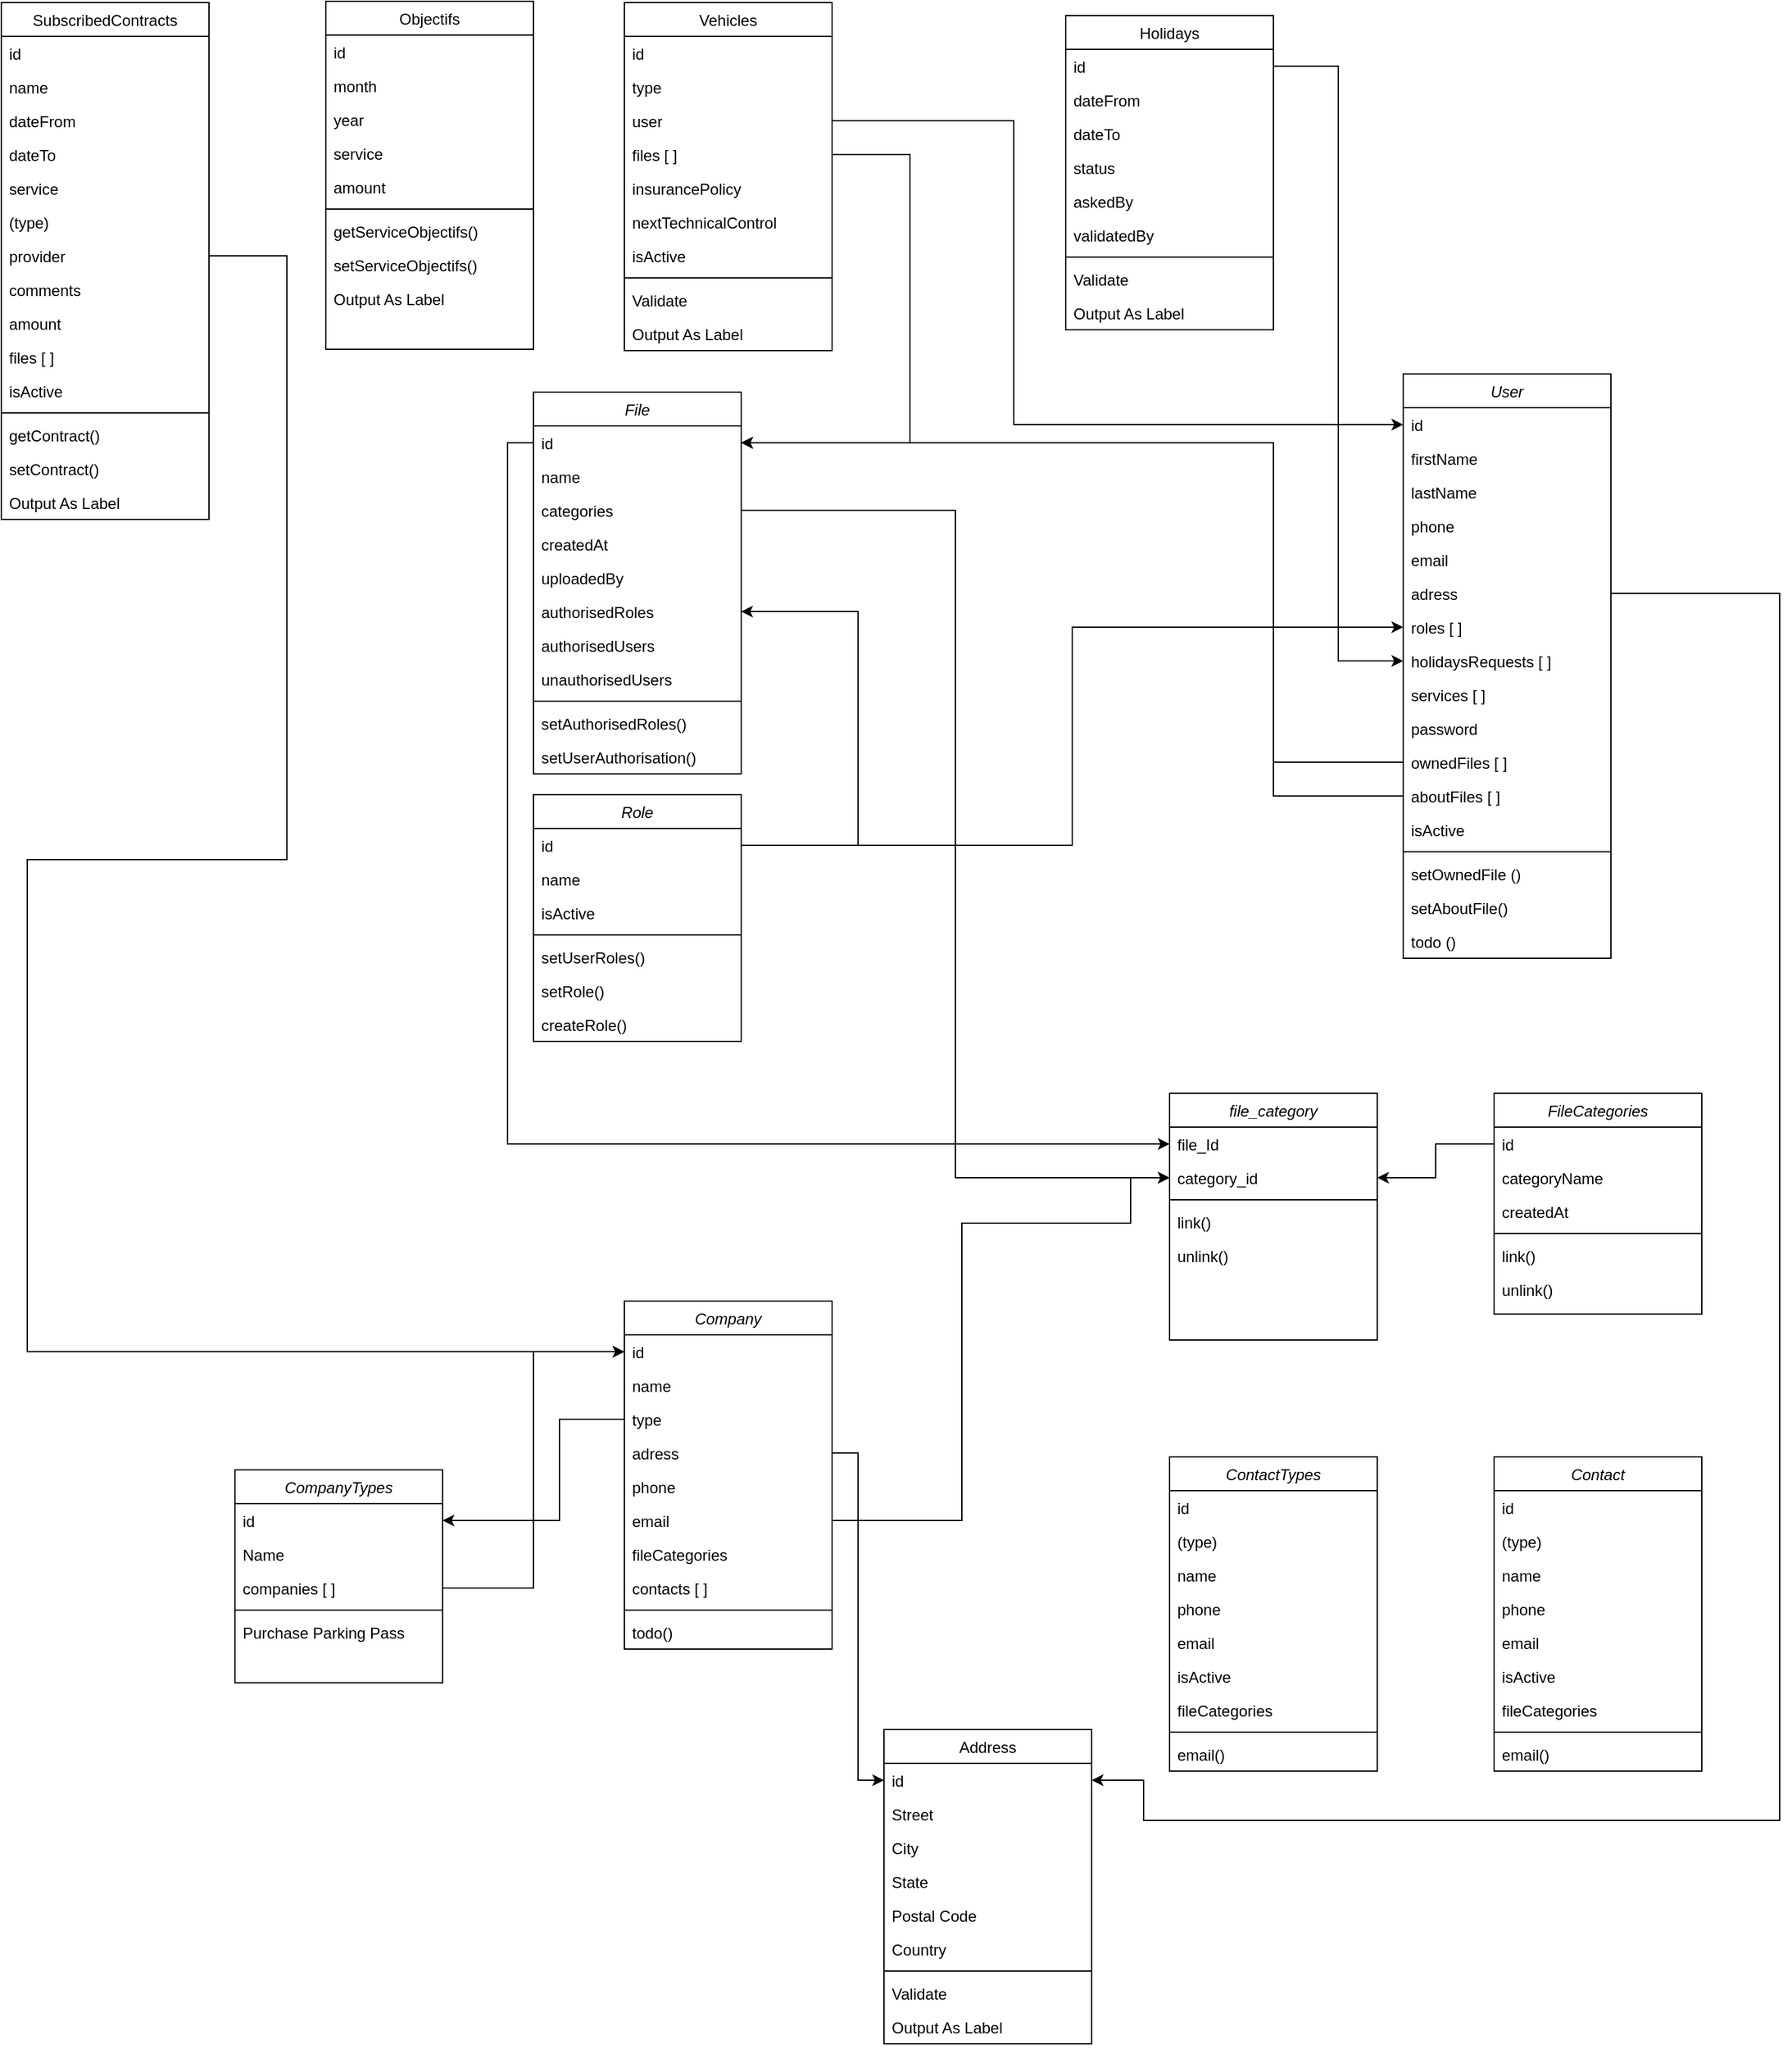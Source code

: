 <mxfile version="22.0.7" type="github">
  <diagram id="C5RBs43oDa-KdzZeNtuy" name="Page-1">
    <mxGraphModel dx="2566" dy="1467" grid="1" gridSize="10" guides="1" tooltips="1" connect="1" arrows="1" fold="1" page="1" pageScale="1" pageWidth="1169" pageHeight="827" math="0" shadow="0">
      <root>
        <mxCell id="WIyWlLk6GJQsqaUBKTNV-0" />
        <mxCell id="WIyWlLk6GJQsqaUBKTNV-1" parent="WIyWlLk6GJQsqaUBKTNV-0" />
        <mxCell id="zkfFHV4jXpPFQw0GAbJ--0" value="User" style="swimlane;fontStyle=2;align=center;verticalAlign=top;childLayout=stackLayout;horizontal=1;startSize=26;horizontalStack=0;resizeParent=1;resizeLast=0;collapsible=1;marginBottom=0;rounded=0;shadow=0;strokeWidth=1;" parent="WIyWlLk6GJQsqaUBKTNV-1" vertex="1">
          <mxGeometry x="830" y="-394" width="160" height="450" as="geometry">
            <mxRectangle x="30" y="80" width="160" height="26" as="alternateBounds" />
          </mxGeometry>
        </mxCell>
        <mxCell id="zkfFHV4jXpPFQw0GAbJ--1" value="id" style="text;align=left;verticalAlign=top;spacingLeft=4;spacingRight=4;overflow=hidden;rotatable=0;points=[[0,0.5],[1,0.5]];portConstraint=eastwest;" parent="zkfFHV4jXpPFQw0GAbJ--0" vertex="1">
          <mxGeometry y="26" width="160" height="26" as="geometry" />
        </mxCell>
        <mxCell id="bt6HWWb-2NyYvYoBP2f3-14" value="firstName" style="text;align=left;verticalAlign=top;spacingLeft=4;spacingRight=4;overflow=hidden;rotatable=0;points=[[0,0.5],[1,0.5]];portConstraint=eastwest;" vertex="1" parent="zkfFHV4jXpPFQw0GAbJ--0">
          <mxGeometry y="52" width="160" height="26" as="geometry" />
        </mxCell>
        <mxCell id="bt6HWWb-2NyYvYoBP2f3-2" value="lastName" style="text;align=left;verticalAlign=top;spacingLeft=4;spacingRight=4;overflow=hidden;rotatable=0;points=[[0,0.5],[1,0.5]];portConstraint=eastwest;" vertex="1" parent="zkfFHV4jXpPFQw0GAbJ--0">
          <mxGeometry y="78" width="160" height="26" as="geometry" />
        </mxCell>
        <mxCell id="zkfFHV4jXpPFQw0GAbJ--2" value="phone" style="text;align=left;verticalAlign=top;spacingLeft=4;spacingRight=4;overflow=hidden;rotatable=0;points=[[0,0.5],[1,0.5]];portConstraint=eastwest;rounded=0;shadow=0;html=0;" parent="zkfFHV4jXpPFQw0GAbJ--0" vertex="1">
          <mxGeometry y="104" width="160" height="26" as="geometry" />
        </mxCell>
        <mxCell id="zkfFHV4jXpPFQw0GAbJ--3" value="email" style="text;align=left;verticalAlign=top;spacingLeft=4;spacingRight=4;overflow=hidden;rotatable=0;points=[[0,0.5],[1,0.5]];portConstraint=eastwest;rounded=0;shadow=0;html=0;" parent="zkfFHV4jXpPFQw0GAbJ--0" vertex="1">
          <mxGeometry y="130" width="160" height="26" as="geometry" />
        </mxCell>
        <mxCell id="bt6HWWb-2NyYvYoBP2f3-5" value="adress" style="text;align=left;verticalAlign=top;spacingLeft=4;spacingRight=4;overflow=hidden;rotatable=0;points=[[0,0.5],[1,0.5]];portConstraint=eastwest;rounded=0;shadow=0;html=0;" vertex="1" parent="zkfFHV4jXpPFQw0GAbJ--0">
          <mxGeometry y="156" width="160" height="26" as="geometry" />
        </mxCell>
        <mxCell id="bt6HWWb-2NyYvYoBP2f3-1" value="roles [ ]" style="text;align=left;verticalAlign=top;spacingLeft=4;spacingRight=4;overflow=hidden;rotatable=0;points=[[0,0.5],[1,0.5]];portConstraint=eastwest;rounded=0;shadow=0;html=0;" vertex="1" parent="zkfFHV4jXpPFQw0GAbJ--0">
          <mxGeometry y="182" width="160" height="26" as="geometry" />
        </mxCell>
        <mxCell id="bt6HWWb-2NyYvYoBP2f3-41" value="holidaysRequests [ ]" style="text;align=left;verticalAlign=top;spacingLeft=4;spacingRight=4;overflow=hidden;rotatable=0;points=[[0,0.5],[1,0.5]];portConstraint=eastwest;rounded=0;shadow=0;html=0;" vertex="1" parent="zkfFHV4jXpPFQw0GAbJ--0">
          <mxGeometry y="208" width="160" height="26" as="geometry" />
        </mxCell>
        <mxCell id="bt6HWWb-2NyYvYoBP2f3-8" value="services [ ]" style="text;align=left;verticalAlign=top;spacingLeft=4;spacingRight=4;overflow=hidden;rotatable=0;points=[[0,0.5],[1,0.5]];portConstraint=eastwest;rounded=0;shadow=0;html=0;" vertex="1" parent="zkfFHV4jXpPFQw0GAbJ--0">
          <mxGeometry y="234" width="160" height="26" as="geometry" />
        </mxCell>
        <mxCell id="bt6HWWb-2NyYvYoBP2f3-3" value="password" style="text;align=left;verticalAlign=top;spacingLeft=4;spacingRight=4;overflow=hidden;rotatable=0;points=[[0,0.5],[1,0.5]];portConstraint=eastwest;rounded=0;shadow=0;html=0;" vertex="1" parent="zkfFHV4jXpPFQw0GAbJ--0">
          <mxGeometry y="260" width="160" height="26" as="geometry" />
        </mxCell>
        <mxCell id="bt6HWWb-2NyYvYoBP2f3-4" value="ownedFiles [ ]" style="text;align=left;verticalAlign=top;spacingLeft=4;spacingRight=4;overflow=hidden;rotatable=0;points=[[0,0.5],[1,0.5]];portConstraint=eastwest;rounded=0;shadow=0;html=0;" vertex="1" parent="zkfFHV4jXpPFQw0GAbJ--0">
          <mxGeometry y="286" width="160" height="26" as="geometry" />
        </mxCell>
        <mxCell id="bt6HWWb-2NyYvYoBP2f3-58" value="aboutFiles [ ]" style="text;align=left;verticalAlign=top;spacingLeft=4;spacingRight=4;overflow=hidden;rotatable=0;points=[[0,0.5],[1,0.5]];portConstraint=eastwest;rounded=0;shadow=0;html=0;" vertex="1" parent="zkfFHV4jXpPFQw0GAbJ--0">
          <mxGeometry y="312" width="160" height="26" as="geometry" />
        </mxCell>
        <mxCell id="bt6HWWb-2NyYvYoBP2f3-6" value="isActive" style="text;align=left;verticalAlign=top;spacingLeft=4;spacingRight=4;overflow=hidden;rotatable=0;points=[[0,0.5],[1,0.5]];portConstraint=eastwest;rounded=0;shadow=0;html=0;" vertex="1" parent="zkfFHV4jXpPFQw0GAbJ--0">
          <mxGeometry y="338" width="160" height="26" as="geometry" />
        </mxCell>
        <mxCell id="zkfFHV4jXpPFQw0GAbJ--4" value="" style="line;html=1;strokeWidth=1;align=left;verticalAlign=middle;spacingTop=-1;spacingLeft=3;spacingRight=3;rotatable=0;labelPosition=right;points=[];portConstraint=eastwest;" parent="zkfFHV4jXpPFQw0GAbJ--0" vertex="1">
          <mxGeometry y="364" width="160" height="8" as="geometry" />
        </mxCell>
        <mxCell id="zkfFHV4jXpPFQw0GAbJ--5" value="setOwnedFile ()" style="text;align=left;verticalAlign=top;spacingLeft=4;spacingRight=4;overflow=hidden;rotatable=0;points=[[0,0.5],[1,0.5]];portConstraint=eastwest;" parent="zkfFHV4jXpPFQw0GAbJ--0" vertex="1">
          <mxGeometry y="372" width="160" height="26" as="geometry" />
        </mxCell>
        <mxCell id="bt6HWWb-2NyYvYoBP2f3-61" value="setAboutFile()" style="text;align=left;verticalAlign=top;spacingLeft=4;spacingRight=4;overflow=hidden;rotatable=0;points=[[0,0.5],[1,0.5]];portConstraint=eastwest;" vertex="1" parent="zkfFHV4jXpPFQw0GAbJ--0">
          <mxGeometry y="398" width="160" height="26" as="geometry" />
        </mxCell>
        <mxCell id="bt6HWWb-2NyYvYoBP2f3-60" value="todo ()" style="text;align=left;verticalAlign=top;spacingLeft=4;spacingRight=4;overflow=hidden;rotatable=0;points=[[0,0.5],[1,0.5]];portConstraint=eastwest;" vertex="1" parent="zkfFHV4jXpPFQw0GAbJ--0">
          <mxGeometry y="424" width="160" height="26" as="geometry" />
        </mxCell>
        <mxCell id="zkfFHV4jXpPFQw0GAbJ--17" value="Address" style="swimlane;fontStyle=0;align=center;verticalAlign=top;childLayout=stackLayout;horizontal=1;startSize=26;horizontalStack=0;resizeParent=1;resizeLast=0;collapsible=1;marginBottom=0;rounded=0;shadow=0;strokeWidth=1;" parent="WIyWlLk6GJQsqaUBKTNV-1" vertex="1">
          <mxGeometry x="430" y="650" width="160" height="242" as="geometry">
            <mxRectangle x="550" y="140" width="160" height="26" as="alternateBounds" />
          </mxGeometry>
        </mxCell>
        <mxCell id="zkfFHV4jXpPFQw0GAbJ--18" value="id" style="text;align=left;verticalAlign=top;spacingLeft=4;spacingRight=4;overflow=hidden;rotatable=0;points=[[0,0.5],[1,0.5]];portConstraint=eastwest;" parent="zkfFHV4jXpPFQw0GAbJ--17" vertex="1">
          <mxGeometry y="26" width="160" height="26" as="geometry" />
        </mxCell>
        <mxCell id="bt6HWWb-2NyYvYoBP2f3-122" value="Street" style="text;align=left;verticalAlign=top;spacingLeft=4;spacingRight=4;overflow=hidden;rotatable=0;points=[[0,0.5],[1,0.5]];portConstraint=eastwest;" vertex="1" parent="zkfFHV4jXpPFQw0GAbJ--17">
          <mxGeometry y="52" width="160" height="26" as="geometry" />
        </mxCell>
        <mxCell id="zkfFHV4jXpPFQw0GAbJ--19" value="City" style="text;align=left;verticalAlign=top;spacingLeft=4;spacingRight=4;overflow=hidden;rotatable=0;points=[[0,0.5],[1,0.5]];portConstraint=eastwest;rounded=0;shadow=0;html=0;" parent="zkfFHV4jXpPFQw0GAbJ--17" vertex="1">
          <mxGeometry y="78" width="160" height="26" as="geometry" />
        </mxCell>
        <mxCell id="zkfFHV4jXpPFQw0GAbJ--20" value="State" style="text;align=left;verticalAlign=top;spacingLeft=4;spacingRight=4;overflow=hidden;rotatable=0;points=[[0,0.5],[1,0.5]];portConstraint=eastwest;rounded=0;shadow=0;html=0;" parent="zkfFHV4jXpPFQw0GAbJ--17" vertex="1">
          <mxGeometry y="104" width="160" height="26" as="geometry" />
        </mxCell>
        <mxCell id="zkfFHV4jXpPFQw0GAbJ--21" value="Postal Code" style="text;align=left;verticalAlign=top;spacingLeft=4;spacingRight=4;overflow=hidden;rotatable=0;points=[[0,0.5],[1,0.5]];portConstraint=eastwest;rounded=0;shadow=0;html=0;" parent="zkfFHV4jXpPFQw0GAbJ--17" vertex="1">
          <mxGeometry y="130" width="160" height="26" as="geometry" />
        </mxCell>
        <mxCell id="zkfFHV4jXpPFQw0GAbJ--22" value="Country" style="text;align=left;verticalAlign=top;spacingLeft=4;spacingRight=4;overflow=hidden;rotatable=0;points=[[0,0.5],[1,0.5]];portConstraint=eastwest;rounded=0;shadow=0;html=0;" parent="zkfFHV4jXpPFQw0GAbJ--17" vertex="1">
          <mxGeometry y="156" width="160" height="26" as="geometry" />
        </mxCell>
        <mxCell id="zkfFHV4jXpPFQw0GAbJ--23" value="" style="line;html=1;strokeWidth=1;align=left;verticalAlign=middle;spacingTop=-1;spacingLeft=3;spacingRight=3;rotatable=0;labelPosition=right;points=[];portConstraint=eastwest;" parent="zkfFHV4jXpPFQw0GAbJ--17" vertex="1">
          <mxGeometry y="182" width="160" height="8" as="geometry" />
        </mxCell>
        <mxCell id="zkfFHV4jXpPFQw0GAbJ--24" value="Validate" style="text;align=left;verticalAlign=top;spacingLeft=4;spacingRight=4;overflow=hidden;rotatable=0;points=[[0,0.5],[1,0.5]];portConstraint=eastwest;" parent="zkfFHV4jXpPFQw0GAbJ--17" vertex="1">
          <mxGeometry y="190" width="160" height="26" as="geometry" />
        </mxCell>
        <mxCell id="zkfFHV4jXpPFQw0GAbJ--25" value="Output As Label" style="text;align=left;verticalAlign=top;spacingLeft=4;spacingRight=4;overflow=hidden;rotatable=0;points=[[0,0.5],[1,0.5]];portConstraint=eastwest;" parent="zkfFHV4jXpPFQw0GAbJ--17" vertex="1">
          <mxGeometry y="216" width="160" height="26" as="geometry" />
        </mxCell>
        <mxCell id="psPxqdlFrtn40TjkbbIO-0" value="Contact" style="swimlane;fontStyle=2;align=center;verticalAlign=top;childLayout=stackLayout;horizontal=1;startSize=26;horizontalStack=0;resizeParent=1;resizeLast=0;collapsible=1;marginBottom=0;rounded=0;shadow=0;strokeWidth=1;" parent="WIyWlLk6GJQsqaUBKTNV-1" vertex="1">
          <mxGeometry x="900" y="440" width="160" height="242" as="geometry">
            <mxRectangle x="230" y="140" width="160" height="26" as="alternateBounds" />
          </mxGeometry>
        </mxCell>
        <mxCell id="bt6HWWb-2NyYvYoBP2f3-28" value="id" style="text;align=left;verticalAlign=top;spacingLeft=4;spacingRight=4;overflow=hidden;rotatable=0;points=[[0,0.5],[1,0.5]];portConstraint=eastwest;" vertex="1" parent="psPxqdlFrtn40TjkbbIO-0">
          <mxGeometry y="26" width="160" height="26" as="geometry" />
        </mxCell>
        <mxCell id="bt6HWWb-2NyYvYoBP2f3-26" value="(type)" style="text;align=left;verticalAlign=top;spacingLeft=4;spacingRight=4;overflow=hidden;rotatable=0;points=[[0,0.5],[1,0.5]];portConstraint=eastwest;" vertex="1" parent="psPxqdlFrtn40TjkbbIO-0">
          <mxGeometry y="52" width="160" height="26" as="geometry" />
        </mxCell>
        <mxCell id="psPxqdlFrtn40TjkbbIO-1" value="name" style="text;align=left;verticalAlign=top;spacingLeft=4;spacingRight=4;overflow=hidden;rotatable=0;points=[[0,0.5],[1,0.5]];portConstraint=eastwest;" parent="psPxqdlFrtn40TjkbbIO-0" vertex="1">
          <mxGeometry y="78" width="160" height="26" as="geometry" />
        </mxCell>
        <mxCell id="psPxqdlFrtn40TjkbbIO-2" value="phone" style="text;align=left;verticalAlign=top;spacingLeft=4;spacingRight=4;overflow=hidden;rotatable=0;points=[[0,0.5],[1,0.5]];portConstraint=eastwest;rounded=0;shadow=0;html=0;" parent="psPxqdlFrtn40TjkbbIO-0" vertex="1">
          <mxGeometry y="104" width="160" height="26" as="geometry" />
        </mxCell>
        <mxCell id="psPxqdlFrtn40TjkbbIO-3" value="email" style="text;align=left;verticalAlign=top;spacingLeft=4;spacingRight=4;overflow=hidden;rotatable=0;points=[[0,0.5],[1,0.5]];portConstraint=eastwest;rounded=0;shadow=0;html=0;" parent="psPxqdlFrtn40TjkbbIO-0" vertex="1">
          <mxGeometry y="130" width="160" height="26" as="geometry" />
        </mxCell>
        <mxCell id="bt6HWWb-2NyYvYoBP2f3-27" value="isActive" style="text;align=left;verticalAlign=top;spacingLeft=4;spacingRight=4;overflow=hidden;rotatable=0;points=[[0,0.5],[1,0.5]];portConstraint=eastwest;rounded=0;shadow=0;html=0;" vertex="1" parent="psPxqdlFrtn40TjkbbIO-0">
          <mxGeometry y="156" width="160" height="26" as="geometry" />
        </mxCell>
        <mxCell id="bt6HWWb-2NyYvYoBP2f3-31" value="fileCategories" style="text;align=left;verticalAlign=top;spacingLeft=4;spacingRight=4;overflow=hidden;rotatable=0;points=[[0,0.5],[1,0.5]];portConstraint=eastwest;rounded=0;shadow=0;html=0;" vertex="1" parent="psPxqdlFrtn40TjkbbIO-0">
          <mxGeometry y="182" width="160" height="26" as="geometry" />
        </mxCell>
        <mxCell id="psPxqdlFrtn40TjkbbIO-4" value="" style="line;html=1;strokeWidth=1;align=left;verticalAlign=middle;spacingTop=-1;spacingLeft=3;spacingRight=3;rotatable=0;labelPosition=right;points=[];portConstraint=eastwest;" parent="psPxqdlFrtn40TjkbbIO-0" vertex="1">
          <mxGeometry y="208" width="160" height="8" as="geometry" />
        </mxCell>
        <mxCell id="psPxqdlFrtn40TjkbbIO-5" value="email()" style="text;align=left;verticalAlign=top;spacingLeft=4;spacingRight=4;overflow=hidden;rotatable=0;points=[[0,0.5],[1,0.5]];portConstraint=eastwest;" parent="psPxqdlFrtn40TjkbbIO-0" vertex="1">
          <mxGeometry y="216" width="160" height="26" as="geometry" />
        </mxCell>
        <mxCell id="psPxqdlFrtn40TjkbbIO-6" value="Company" style="swimlane;fontStyle=2;align=center;verticalAlign=top;childLayout=stackLayout;horizontal=1;startSize=26;horizontalStack=0;resizeParent=1;resizeLast=0;collapsible=1;marginBottom=0;rounded=0;shadow=0;strokeWidth=1;" parent="WIyWlLk6GJQsqaUBKTNV-1" vertex="1">
          <mxGeometry x="230" y="320" width="160" height="268" as="geometry">
            <mxRectangle x="230" y="140" width="160" height="26" as="alternateBounds" />
          </mxGeometry>
        </mxCell>
        <mxCell id="psPxqdlFrtn40TjkbbIO-7" value="id" style="text;align=left;verticalAlign=top;spacingLeft=4;spacingRight=4;overflow=hidden;rotatable=0;points=[[0,0.5],[1,0.5]];portConstraint=eastwest;" parent="psPxqdlFrtn40TjkbbIO-6" vertex="1">
          <mxGeometry y="26" width="160" height="26" as="geometry" />
        </mxCell>
        <mxCell id="psPxqdlFrtn40TjkbbIO-19" value="name" style="text;align=left;verticalAlign=top;spacingLeft=4;spacingRight=4;overflow=hidden;rotatable=0;points=[[0,0.5],[1,0.5]];portConstraint=eastwest;" parent="psPxqdlFrtn40TjkbbIO-6" vertex="1">
          <mxGeometry y="52" width="160" height="26" as="geometry" />
        </mxCell>
        <mxCell id="psPxqdlFrtn40TjkbbIO-18" value="type" style="text;align=left;verticalAlign=top;spacingLeft=4;spacingRight=4;overflow=hidden;rotatable=0;points=[[0,0.5],[1,0.5]];portConstraint=eastwest;" parent="psPxqdlFrtn40TjkbbIO-6" vertex="1">
          <mxGeometry y="78" width="160" height="26" as="geometry" />
        </mxCell>
        <mxCell id="bt6HWWb-2NyYvYoBP2f3-29" value="adress" style="text;align=left;verticalAlign=top;spacingLeft=4;spacingRight=4;overflow=hidden;rotatable=0;points=[[0,0.5],[1,0.5]];portConstraint=eastwest;rounded=0;shadow=0;html=0;" vertex="1" parent="psPxqdlFrtn40TjkbbIO-6">
          <mxGeometry y="104" width="160" height="26" as="geometry" />
        </mxCell>
        <mxCell id="psPxqdlFrtn40TjkbbIO-8" value="phone" style="text;align=left;verticalAlign=top;spacingLeft=4;spacingRight=4;overflow=hidden;rotatable=0;points=[[0,0.5],[1,0.5]];portConstraint=eastwest;rounded=0;shadow=0;html=0;" parent="psPxqdlFrtn40TjkbbIO-6" vertex="1">
          <mxGeometry y="130" width="160" height="26" as="geometry" />
        </mxCell>
        <mxCell id="bt6HWWb-2NyYvYoBP2f3-120" value="email" style="text;align=left;verticalAlign=top;spacingLeft=4;spacingRight=4;overflow=hidden;rotatable=0;points=[[0,0.5],[1,0.5]];portConstraint=eastwest;rounded=0;shadow=0;html=0;" vertex="1" parent="psPxqdlFrtn40TjkbbIO-6">
          <mxGeometry y="156" width="160" height="26" as="geometry" />
        </mxCell>
        <mxCell id="bt6HWWb-2NyYvYoBP2f3-25" value="fileCategories" style="text;align=left;verticalAlign=top;spacingLeft=4;spacingRight=4;overflow=hidden;rotatable=0;points=[[0,0.5],[1,0.5]];portConstraint=eastwest;rounded=0;shadow=0;html=0;" vertex="1" parent="psPxqdlFrtn40TjkbbIO-6">
          <mxGeometry y="182" width="160" height="26" as="geometry" />
        </mxCell>
        <mxCell id="psPxqdlFrtn40TjkbbIO-9" value="contacts [ ]" style="text;align=left;verticalAlign=top;spacingLeft=4;spacingRight=4;overflow=hidden;rotatable=0;points=[[0,0.5],[1,0.5]];portConstraint=eastwest;rounded=0;shadow=0;html=0;" parent="psPxqdlFrtn40TjkbbIO-6" vertex="1">
          <mxGeometry y="208" width="160" height="26" as="geometry" />
        </mxCell>
        <mxCell id="psPxqdlFrtn40TjkbbIO-10" value="" style="line;html=1;strokeWidth=1;align=left;verticalAlign=middle;spacingTop=-1;spacingLeft=3;spacingRight=3;rotatable=0;labelPosition=right;points=[];portConstraint=eastwest;" parent="psPxqdlFrtn40TjkbbIO-6" vertex="1">
          <mxGeometry y="234" width="160" height="8" as="geometry" />
        </mxCell>
        <mxCell id="psPxqdlFrtn40TjkbbIO-11" value="todo()" style="text;align=left;verticalAlign=top;spacingLeft=4;spacingRight=4;overflow=hidden;rotatable=0;points=[[0,0.5],[1,0.5]];portConstraint=eastwest;" parent="psPxqdlFrtn40TjkbbIO-6" vertex="1">
          <mxGeometry y="242" width="160" height="26" as="geometry" />
        </mxCell>
        <mxCell id="psPxqdlFrtn40TjkbbIO-12" value="CompanyTypes" style="swimlane;fontStyle=2;align=center;verticalAlign=top;childLayout=stackLayout;horizontal=1;startSize=26;horizontalStack=0;resizeParent=1;resizeLast=0;collapsible=1;marginBottom=0;rounded=0;shadow=0;strokeWidth=1;" parent="WIyWlLk6GJQsqaUBKTNV-1" vertex="1">
          <mxGeometry x="-70" y="450" width="160" height="164" as="geometry">
            <mxRectangle x="230" y="140" width="160" height="26" as="alternateBounds" />
          </mxGeometry>
        </mxCell>
        <mxCell id="psPxqdlFrtn40TjkbbIO-20" value="id" style="text;align=left;verticalAlign=top;spacingLeft=4;spacingRight=4;overflow=hidden;rotatable=0;points=[[0,0.5],[1,0.5]];portConstraint=eastwest;" parent="psPxqdlFrtn40TjkbbIO-12" vertex="1">
          <mxGeometry y="26" width="160" height="26" as="geometry" />
        </mxCell>
        <mxCell id="psPxqdlFrtn40TjkbbIO-13" value="Name" style="text;align=left;verticalAlign=top;spacingLeft=4;spacingRight=4;overflow=hidden;rotatable=0;points=[[0,0.5],[1,0.5]];portConstraint=eastwest;" parent="psPxqdlFrtn40TjkbbIO-12" vertex="1">
          <mxGeometry y="52" width="160" height="26" as="geometry" />
        </mxCell>
        <mxCell id="psPxqdlFrtn40TjkbbIO-14" value="companies [ ]" style="text;align=left;verticalAlign=top;spacingLeft=4;spacingRight=4;overflow=hidden;rotatable=0;points=[[0,0.5],[1,0.5]];portConstraint=eastwest;rounded=0;shadow=0;html=0;" parent="psPxqdlFrtn40TjkbbIO-12" vertex="1">
          <mxGeometry y="78" width="160" height="26" as="geometry" />
        </mxCell>
        <mxCell id="psPxqdlFrtn40TjkbbIO-16" value="" style="line;html=1;strokeWidth=1;align=left;verticalAlign=middle;spacingTop=-1;spacingLeft=3;spacingRight=3;rotatable=0;labelPosition=right;points=[];portConstraint=eastwest;" parent="psPxqdlFrtn40TjkbbIO-12" vertex="1">
          <mxGeometry y="104" width="160" height="8" as="geometry" />
        </mxCell>
        <mxCell id="psPxqdlFrtn40TjkbbIO-17" value="Purchase Parking Pass" style="text;align=left;verticalAlign=top;spacingLeft=4;spacingRight=4;overflow=hidden;rotatable=0;points=[[0,0.5],[1,0.5]];portConstraint=eastwest;" parent="psPxqdlFrtn40TjkbbIO-12" vertex="1">
          <mxGeometry y="112" width="160" height="26" as="geometry" />
        </mxCell>
        <mxCell id="psPxqdlFrtn40TjkbbIO-22" value="File" style="swimlane;fontStyle=2;align=center;verticalAlign=top;childLayout=stackLayout;horizontal=1;startSize=26;horizontalStack=0;resizeParent=1;resizeLast=0;collapsible=1;marginBottom=0;rounded=0;shadow=0;strokeWidth=1;" parent="WIyWlLk6GJQsqaUBKTNV-1" vertex="1">
          <mxGeometry x="160" y="-380" width="160" height="294" as="geometry">
            <mxRectangle x="230" y="140" width="160" height="26" as="alternateBounds" />
          </mxGeometry>
        </mxCell>
        <mxCell id="psPxqdlFrtn40TjkbbIO-23" value="id" style="text;align=left;verticalAlign=top;spacingLeft=4;spacingRight=4;overflow=hidden;rotatable=0;points=[[0,0.5],[1,0.5]];portConstraint=eastwest;" parent="psPxqdlFrtn40TjkbbIO-22" vertex="1">
          <mxGeometry y="26" width="160" height="26" as="geometry" />
        </mxCell>
        <mxCell id="psPxqdlFrtn40TjkbbIO-28" value="name" style="text;align=left;verticalAlign=top;spacingLeft=4;spacingRight=4;overflow=hidden;rotatable=0;points=[[0,0.5],[1,0.5]];portConstraint=eastwest;" parent="psPxqdlFrtn40TjkbbIO-22" vertex="1">
          <mxGeometry y="52" width="160" height="26" as="geometry" />
        </mxCell>
        <mxCell id="psPxqdlFrtn40TjkbbIO-24" value="categories" style="text;align=left;verticalAlign=top;spacingLeft=4;spacingRight=4;overflow=hidden;rotatable=0;points=[[0,0.5],[1,0.5]];portConstraint=eastwest;rounded=0;shadow=0;html=0;" parent="psPxqdlFrtn40TjkbbIO-22" vertex="1">
          <mxGeometry y="78" width="160" height="26" as="geometry" />
        </mxCell>
        <mxCell id="psPxqdlFrtn40TjkbbIO-29" value="createdAt" style="text;align=left;verticalAlign=top;spacingLeft=4;spacingRight=4;overflow=hidden;rotatable=0;points=[[0,0.5],[1,0.5]];portConstraint=eastwest;rounded=0;shadow=0;html=0;" parent="psPxqdlFrtn40TjkbbIO-22" vertex="1">
          <mxGeometry y="104" width="160" height="26" as="geometry" />
        </mxCell>
        <mxCell id="psPxqdlFrtn40TjkbbIO-25" value="uploadedBy" style="text;align=left;verticalAlign=top;spacingLeft=4;spacingRight=4;overflow=hidden;rotatable=0;points=[[0,0.5],[1,0.5]];portConstraint=eastwest;rounded=0;shadow=0;html=0;" parent="psPxqdlFrtn40TjkbbIO-22" vertex="1">
          <mxGeometry y="130" width="160" height="26" as="geometry" />
        </mxCell>
        <mxCell id="bt6HWWb-2NyYvYoBP2f3-0" value="authorisedRoles" style="text;align=left;verticalAlign=top;spacingLeft=4;spacingRight=4;overflow=hidden;rotatable=0;points=[[0,0.5],[1,0.5]];portConstraint=eastwest;rounded=0;shadow=0;html=0;" vertex="1" parent="psPxqdlFrtn40TjkbbIO-22">
          <mxGeometry y="156" width="160" height="26" as="geometry" />
        </mxCell>
        <mxCell id="bt6HWWb-2NyYvYoBP2f3-7" value="authorisedUsers" style="text;align=left;verticalAlign=top;spacingLeft=4;spacingRight=4;overflow=hidden;rotatable=0;points=[[0,0.5],[1,0.5]];portConstraint=eastwest;rounded=0;shadow=0;html=0;" vertex="1" parent="psPxqdlFrtn40TjkbbIO-22">
          <mxGeometry y="182" width="160" height="26" as="geometry" />
        </mxCell>
        <mxCell id="bt6HWWb-2NyYvYoBP2f3-102" value="unauthorisedUsers" style="text;align=left;verticalAlign=top;spacingLeft=4;spacingRight=4;overflow=hidden;rotatable=0;points=[[0,0.5],[1,0.5]];portConstraint=eastwest;rounded=0;shadow=0;html=0;" vertex="1" parent="psPxqdlFrtn40TjkbbIO-22">
          <mxGeometry y="208" width="160" height="26" as="geometry" />
        </mxCell>
        <mxCell id="psPxqdlFrtn40TjkbbIO-26" value="" style="line;html=1;strokeWidth=1;align=left;verticalAlign=middle;spacingTop=-1;spacingLeft=3;spacingRight=3;rotatable=0;labelPosition=right;points=[];portConstraint=eastwest;" parent="psPxqdlFrtn40TjkbbIO-22" vertex="1">
          <mxGeometry y="234" width="160" height="8" as="geometry" />
        </mxCell>
        <mxCell id="bt6HWWb-2NyYvYoBP2f3-44" value="setAuthorisedRoles()" style="text;align=left;verticalAlign=top;spacingLeft=4;spacingRight=4;overflow=hidden;rotatable=0;points=[[0,0.5],[1,0.5]];portConstraint=eastwest;" vertex="1" parent="psPxqdlFrtn40TjkbbIO-22">
          <mxGeometry y="242" width="160" height="26" as="geometry" />
        </mxCell>
        <mxCell id="bt6HWWb-2NyYvYoBP2f3-119" value="setUserAuthorisation()" style="text;align=left;verticalAlign=top;spacingLeft=4;spacingRight=4;overflow=hidden;rotatable=0;points=[[0,0.5],[1,0.5]];portConstraint=eastwest;" vertex="1" parent="psPxqdlFrtn40TjkbbIO-22">
          <mxGeometry y="268" width="160" height="26" as="geometry" />
        </mxCell>
        <mxCell id="psPxqdlFrtn40TjkbbIO-30" value="FileCategories" style="swimlane;fontStyle=2;align=center;verticalAlign=top;childLayout=stackLayout;horizontal=1;startSize=26;horizontalStack=0;resizeParent=1;resizeLast=0;collapsible=1;marginBottom=0;rounded=0;shadow=0;strokeWidth=1;" parent="WIyWlLk6GJQsqaUBKTNV-1" vertex="1">
          <mxGeometry x="900" y="160" width="160" height="170" as="geometry">
            <mxRectangle x="230" y="140" width="160" height="26" as="alternateBounds" />
          </mxGeometry>
        </mxCell>
        <mxCell id="psPxqdlFrtn40TjkbbIO-31" value="id" style="text;align=left;verticalAlign=top;spacingLeft=4;spacingRight=4;overflow=hidden;rotatable=0;points=[[0,0.5],[1,0.5]];portConstraint=eastwest;" parent="psPxqdlFrtn40TjkbbIO-30" vertex="1">
          <mxGeometry y="26" width="160" height="26" as="geometry" />
        </mxCell>
        <mxCell id="psPxqdlFrtn40TjkbbIO-32" value="categoryName" style="text;align=left;verticalAlign=top;spacingLeft=4;spacingRight=4;overflow=hidden;rotatable=0;points=[[0,0.5],[1,0.5]];portConstraint=eastwest;" parent="psPxqdlFrtn40TjkbbIO-30" vertex="1">
          <mxGeometry y="52" width="160" height="26" as="geometry" />
        </mxCell>
        <mxCell id="psPxqdlFrtn40TjkbbIO-34" value="createdAt" style="text;align=left;verticalAlign=top;spacingLeft=4;spacingRight=4;overflow=hidden;rotatable=0;points=[[0,0.5],[1,0.5]];portConstraint=eastwest;rounded=0;shadow=0;html=0;" parent="psPxqdlFrtn40TjkbbIO-30" vertex="1">
          <mxGeometry y="78" width="160" height="26" as="geometry" />
        </mxCell>
        <mxCell id="psPxqdlFrtn40TjkbbIO-36" value="" style="line;html=1;strokeWidth=1;align=left;verticalAlign=middle;spacingTop=-1;spacingLeft=3;spacingRight=3;rotatable=0;labelPosition=right;points=[];portConstraint=eastwest;" parent="psPxqdlFrtn40TjkbbIO-30" vertex="1">
          <mxGeometry y="104" width="160" height="8" as="geometry" />
        </mxCell>
        <mxCell id="bt6HWWb-2NyYvYoBP2f3-130" value="link()" style="text;align=left;verticalAlign=top;spacingLeft=4;spacingRight=4;overflow=hidden;rotatable=0;points=[[0,0.5],[1,0.5]];portConstraint=eastwest;" vertex="1" parent="psPxqdlFrtn40TjkbbIO-30">
          <mxGeometry y="112" width="160" height="26" as="geometry" />
        </mxCell>
        <mxCell id="bt6HWWb-2NyYvYoBP2f3-131" value="unlink()" style="text;align=left;verticalAlign=top;spacingLeft=4;spacingRight=4;overflow=hidden;rotatable=0;points=[[0,0.5],[1,0.5]];portConstraint=eastwest;" vertex="1" parent="psPxqdlFrtn40TjkbbIO-30">
          <mxGeometry y="138" width="160" height="26" as="geometry" />
        </mxCell>
        <mxCell id="psPxqdlFrtn40TjkbbIO-38" value="file_category" style="swimlane;fontStyle=2;align=center;verticalAlign=top;childLayout=stackLayout;horizontal=1;startSize=26;horizontalStack=0;resizeParent=1;resizeLast=0;collapsible=1;marginBottom=0;rounded=0;shadow=0;strokeWidth=1;" parent="WIyWlLk6GJQsqaUBKTNV-1" vertex="1">
          <mxGeometry x="650" y="160" width="160" height="190" as="geometry">
            <mxRectangle x="230" y="140" width="160" height="26" as="alternateBounds" />
          </mxGeometry>
        </mxCell>
        <mxCell id="psPxqdlFrtn40TjkbbIO-39" value="file_Id" style="text;align=left;verticalAlign=top;spacingLeft=4;spacingRight=4;overflow=hidden;rotatable=0;points=[[0,0.5],[1,0.5]];portConstraint=eastwest;" parent="psPxqdlFrtn40TjkbbIO-38" vertex="1">
          <mxGeometry y="26" width="160" height="26" as="geometry" />
        </mxCell>
        <mxCell id="psPxqdlFrtn40TjkbbIO-40" value="category_id" style="text;align=left;verticalAlign=top;spacingLeft=4;spacingRight=4;overflow=hidden;rotatable=0;points=[[0,0.5],[1,0.5]];portConstraint=eastwest;" parent="psPxqdlFrtn40TjkbbIO-38" vertex="1">
          <mxGeometry y="52" width="160" height="26" as="geometry" />
        </mxCell>
        <mxCell id="psPxqdlFrtn40TjkbbIO-44" value="" style="line;html=1;strokeWidth=1;align=left;verticalAlign=middle;spacingTop=-1;spacingLeft=3;spacingRight=3;rotatable=0;labelPosition=right;points=[];portConstraint=eastwest;" parent="psPxqdlFrtn40TjkbbIO-38" vertex="1">
          <mxGeometry y="78" width="160" height="8" as="geometry" />
        </mxCell>
        <mxCell id="psPxqdlFrtn40TjkbbIO-45" value="link()" style="text;align=left;verticalAlign=top;spacingLeft=4;spacingRight=4;overflow=hidden;rotatable=0;points=[[0,0.5],[1,0.5]];portConstraint=eastwest;" parent="psPxqdlFrtn40TjkbbIO-38" vertex="1">
          <mxGeometry y="86" width="160" height="26" as="geometry" />
        </mxCell>
        <mxCell id="psPxqdlFrtn40TjkbbIO-46" value="unlink()" style="text;align=left;verticalAlign=top;spacingLeft=4;spacingRight=4;overflow=hidden;rotatable=0;points=[[0,0.5],[1,0.5]];portConstraint=eastwest;" parent="psPxqdlFrtn40TjkbbIO-38" vertex="1">
          <mxGeometry y="112" width="160" height="26" as="geometry" />
        </mxCell>
        <mxCell id="bt6HWWb-2NyYvYoBP2f3-17" style="edgeStyle=orthogonalEdgeStyle;rounded=0;orthogonalLoop=1;jettySize=auto;html=1;entryX=1;entryY=0.5;entryDx=0;entryDy=0;" edge="1" parent="WIyWlLk6GJQsqaUBKTNV-1" source="bt6HWWb-2NyYvYoBP2f3-4" target="psPxqdlFrtn40TjkbbIO-23">
          <mxGeometry relative="1" as="geometry">
            <Array as="points">
              <mxPoint x="730" y="-95" />
              <mxPoint x="730" y="-341" />
            </Array>
          </mxGeometry>
        </mxCell>
        <mxCell id="bt6HWWb-2NyYvYoBP2f3-18" style="edgeStyle=orthogonalEdgeStyle;rounded=0;orthogonalLoop=1;jettySize=auto;html=1;exitX=0;exitY=0.5;exitDx=0;exitDy=0;entryX=1;entryY=0.5;entryDx=0;entryDy=0;" edge="1" parent="WIyWlLk6GJQsqaUBKTNV-1" source="psPxqdlFrtn40TjkbbIO-31" target="psPxqdlFrtn40TjkbbIO-40">
          <mxGeometry relative="1" as="geometry" />
        </mxCell>
        <mxCell id="bt6HWWb-2NyYvYoBP2f3-19" style="edgeStyle=orthogonalEdgeStyle;rounded=0;orthogonalLoop=1;jettySize=auto;html=1;exitX=0;exitY=0.5;exitDx=0;exitDy=0;entryX=0;entryY=0.5;entryDx=0;entryDy=0;" edge="1" parent="WIyWlLk6GJQsqaUBKTNV-1" source="psPxqdlFrtn40TjkbbIO-23" target="psPxqdlFrtn40TjkbbIO-39">
          <mxGeometry relative="1" as="geometry" />
        </mxCell>
        <mxCell id="bt6HWWb-2NyYvYoBP2f3-20" style="edgeStyle=orthogonalEdgeStyle;rounded=0;orthogonalLoop=1;jettySize=auto;html=1;exitX=1;exitY=0.5;exitDx=0;exitDy=0;entryX=0;entryY=0.5;entryDx=0;entryDy=0;" edge="1" parent="WIyWlLk6GJQsqaUBKTNV-1" source="psPxqdlFrtn40TjkbbIO-24" target="psPxqdlFrtn40TjkbbIO-40">
          <mxGeometry relative="1" as="geometry" />
        </mxCell>
        <mxCell id="bt6HWWb-2NyYvYoBP2f3-30" style="edgeStyle=orthogonalEdgeStyle;rounded=0;orthogonalLoop=1;jettySize=auto;html=1;exitX=1;exitY=0.5;exitDx=0;exitDy=0;entryX=0;entryY=0.5;entryDx=0;entryDy=0;" edge="1" parent="WIyWlLk6GJQsqaUBKTNV-1" source="bt6HWWb-2NyYvYoBP2f3-25" target="psPxqdlFrtn40TjkbbIO-40">
          <mxGeometry relative="1" as="geometry">
            <Array as="points">
              <mxPoint x="490" y="489" />
              <mxPoint x="490" y="260" />
              <mxPoint x="620" y="260" />
              <mxPoint x="620" y="225" />
            </Array>
          </mxGeometry>
        </mxCell>
        <mxCell id="bt6HWWb-2NyYvYoBP2f3-32" value="Holidays" style="swimlane;fontStyle=0;align=center;verticalAlign=top;childLayout=stackLayout;horizontal=1;startSize=26;horizontalStack=0;resizeParent=1;resizeLast=0;collapsible=1;marginBottom=0;rounded=0;shadow=0;strokeWidth=1;" vertex="1" parent="WIyWlLk6GJQsqaUBKTNV-1">
          <mxGeometry x="570" y="-670" width="160" height="242" as="geometry">
            <mxRectangle x="550" y="140" width="160" height="26" as="alternateBounds" />
          </mxGeometry>
        </mxCell>
        <mxCell id="bt6HWWb-2NyYvYoBP2f3-33" value="id" style="text;align=left;verticalAlign=top;spacingLeft=4;spacingRight=4;overflow=hidden;rotatable=0;points=[[0,0.5],[1,0.5]];portConstraint=eastwest;" vertex="1" parent="bt6HWWb-2NyYvYoBP2f3-32">
          <mxGeometry y="26" width="160" height="26" as="geometry" />
        </mxCell>
        <mxCell id="bt6HWWb-2NyYvYoBP2f3-34" value="dateFrom" style="text;align=left;verticalAlign=top;spacingLeft=4;spacingRight=4;overflow=hidden;rotatable=0;points=[[0,0.5],[1,0.5]];portConstraint=eastwest;rounded=0;shadow=0;html=0;" vertex="1" parent="bt6HWWb-2NyYvYoBP2f3-32">
          <mxGeometry y="52" width="160" height="26" as="geometry" />
        </mxCell>
        <mxCell id="bt6HWWb-2NyYvYoBP2f3-35" value="dateTo" style="text;align=left;verticalAlign=top;spacingLeft=4;spacingRight=4;overflow=hidden;rotatable=0;points=[[0,0.5],[1,0.5]];portConstraint=eastwest;rounded=0;shadow=0;html=0;" vertex="1" parent="bt6HWWb-2NyYvYoBP2f3-32">
          <mxGeometry y="78" width="160" height="26" as="geometry" />
        </mxCell>
        <mxCell id="bt6HWWb-2NyYvYoBP2f3-36" value="status" style="text;align=left;verticalAlign=top;spacingLeft=4;spacingRight=4;overflow=hidden;rotatable=0;points=[[0,0.5],[1,0.5]];portConstraint=eastwest;rounded=0;shadow=0;html=0;" vertex="1" parent="bt6HWWb-2NyYvYoBP2f3-32">
          <mxGeometry y="104" width="160" height="26" as="geometry" />
        </mxCell>
        <mxCell id="bt6HWWb-2NyYvYoBP2f3-42" value="askedBy" style="text;align=left;verticalAlign=top;spacingLeft=4;spacingRight=4;overflow=hidden;rotatable=0;points=[[0,0.5],[1,0.5]];portConstraint=eastwest;rounded=0;shadow=0;html=0;" vertex="1" parent="bt6HWWb-2NyYvYoBP2f3-32">
          <mxGeometry y="130" width="160" height="26" as="geometry" />
        </mxCell>
        <mxCell id="bt6HWWb-2NyYvYoBP2f3-37" value="validatedBy" style="text;align=left;verticalAlign=top;spacingLeft=4;spacingRight=4;overflow=hidden;rotatable=0;points=[[0,0.5],[1,0.5]];portConstraint=eastwest;rounded=0;shadow=0;html=0;" vertex="1" parent="bt6HWWb-2NyYvYoBP2f3-32">
          <mxGeometry y="156" width="160" height="26" as="geometry" />
        </mxCell>
        <mxCell id="bt6HWWb-2NyYvYoBP2f3-38" value="" style="line;html=1;strokeWidth=1;align=left;verticalAlign=middle;spacingTop=-1;spacingLeft=3;spacingRight=3;rotatable=0;labelPosition=right;points=[];portConstraint=eastwest;" vertex="1" parent="bt6HWWb-2NyYvYoBP2f3-32">
          <mxGeometry y="182" width="160" height="8" as="geometry" />
        </mxCell>
        <mxCell id="bt6HWWb-2NyYvYoBP2f3-39" value="Validate" style="text;align=left;verticalAlign=top;spacingLeft=4;spacingRight=4;overflow=hidden;rotatable=0;points=[[0,0.5],[1,0.5]];portConstraint=eastwest;" vertex="1" parent="bt6HWWb-2NyYvYoBP2f3-32">
          <mxGeometry y="190" width="160" height="26" as="geometry" />
        </mxCell>
        <mxCell id="bt6HWWb-2NyYvYoBP2f3-40" value="Output As Label" style="text;align=left;verticalAlign=top;spacingLeft=4;spacingRight=4;overflow=hidden;rotatable=0;points=[[0,0.5],[1,0.5]];portConstraint=eastwest;" vertex="1" parent="bt6HWWb-2NyYvYoBP2f3-32">
          <mxGeometry y="216" width="160" height="26" as="geometry" />
        </mxCell>
        <mxCell id="bt6HWWb-2NyYvYoBP2f3-43" style="edgeStyle=orthogonalEdgeStyle;rounded=0;orthogonalLoop=1;jettySize=auto;html=1;entryX=0;entryY=0.5;entryDx=0;entryDy=0;" edge="1" parent="WIyWlLk6GJQsqaUBKTNV-1" source="bt6HWWb-2NyYvYoBP2f3-33" target="bt6HWWb-2NyYvYoBP2f3-41">
          <mxGeometry relative="1" as="geometry" />
        </mxCell>
        <mxCell id="bt6HWWb-2NyYvYoBP2f3-45" value="Vehicles" style="swimlane;fontStyle=0;align=center;verticalAlign=top;childLayout=stackLayout;horizontal=1;startSize=26;horizontalStack=0;resizeParent=1;resizeLast=0;collapsible=1;marginBottom=0;rounded=0;shadow=0;strokeWidth=1;" vertex="1" parent="WIyWlLk6GJQsqaUBKTNV-1">
          <mxGeometry x="230" y="-680" width="160" height="268" as="geometry">
            <mxRectangle x="550" y="140" width="160" height="26" as="alternateBounds" />
          </mxGeometry>
        </mxCell>
        <mxCell id="bt6HWWb-2NyYvYoBP2f3-46" value="id" style="text;align=left;verticalAlign=top;spacingLeft=4;spacingRight=4;overflow=hidden;rotatable=0;points=[[0,0.5],[1,0.5]];portConstraint=eastwest;" vertex="1" parent="bt6HWWb-2NyYvYoBP2f3-45">
          <mxGeometry y="26" width="160" height="26" as="geometry" />
        </mxCell>
        <mxCell id="bt6HWWb-2NyYvYoBP2f3-47" value="type" style="text;align=left;verticalAlign=top;spacingLeft=4;spacingRight=4;overflow=hidden;rotatable=0;points=[[0,0.5],[1,0.5]];portConstraint=eastwest;rounded=0;shadow=0;html=0;" vertex="1" parent="bt6HWWb-2NyYvYoBP2f3-45">
          <mxGeometry y="52" width="160" height="26" as="geometry" />
        </mxCell>
        <mxCell id="bt6HWWb-2NyYvYoBP2f3-48" value="user" style="text;align=left;verticalAlign=top;spacingLeft=4;spacingRight=4;overflow=hidden;rotatable=0;points=[[0,0.5],[1,0.5]];portConstraint=eastwest;rounded=0;shadow=0;html=0;" vertex="1" parent="bt6HWWb-2NyYvYoBP2f3-45">
          <mxGeometry y="78" width="160" height="26" as="geometry" />
        </mxCell>
        <mxCell id="bt6HWWb-2NyYvYoBP2f3-49" value="files [ ]" style="text;align=left;verticalAlign=top;spacingLeft=4;spacingRight=4;overflow=hidden;rotatable=0;points=[[0,0.5],[1,0.5]];portConstraint=eastwest;rounded=0;shadow=0;html=0;" vertex="1" parent="bt6HWWb-2NyYvYoBP2f3-45">
          <mxGeometry y="104" width="160" height="26" as="geometry" />
        </mxCell>
        <mxCell id="bt6HWWb-2NyYvYoBP2f3-57" value="insurancePolicy" style="text;align=left;verticalAlign=top;spacingLeft=4;spacingRight=4;overflow=hidden;rotatable=0;points=[[0,0.5],[1,0.5]];portConstraint=eastwest;rounded=0;shadow=0;html=0;" vertex="1" parent="bt6HWWb-2NyYvYoBP2f3-45">
          <mxGeometry y="130" width="160" height="26" as="geometry" />
        </mxCell>
        <mxCell id="bt6HWWb-2NyYvYoBP2f3-51" value="nextTechnicalControl" style="text;align=left;verticalAlign=top;spacingLeft=4;spacingRight=4;overflow=hidden;rotatable=0;points=[[0,0.5],[1,0.5]];portConstraint=eastwest;rounded=0;shadow=0;html=0;" vertex="1" parent="bt6HWWb-2NyYvYoBP2f3-45">
          <mxGeometry y="156" width="160" height="26" as="geometry" />
        </mxCell>
        <mxCell id="bt6HWWb-2NyYvYoBP2f3-50" value="isActive" style="text;align=left;verticalAlign=top;spacingLeft=4;spacingRight=4;overflow=hidden;rotatable=0;points=[[0,0.5],[1,0.5]];portConstraint=eastwest;rounded=0;shadow=0;html=0;" vertex="1" parent="bt6HWWb-2NyYvYoBP2f3-45">
          <mxGeometry y="182" width="160" height="26" as="geometry" />
        </mxCell>
        <mxCell id="bt6HWWb-2NyYvYoBP2f3-52" value="" style="line;html=1;strokeWidth=1;align=left;verticalAlign=middle;spacingTop=-1;spacingLeft=3;spacingRight=3;rotatable=0;labelPosition=right;points=[];portConstraint=eastwest;" vertex="1" parent="bt6HWWb-2NyYvYoBP2f3-45">
          <mxGeometry y="208" width="160" height="8" as="geometry" />
        </mxCell>
        <mxCell id="bt6HWWb-2NyYvYoBP2f3-53" value="Validate" style="text;align=left;verticalAlign=top;spacingLeft=4;spacingRight=4;overflow=hidden;rotatable=0;points=[[0,0.5],[1,0.5]];portConstraint=eastwest;" vertex="1" parent="bt6HWWb-2NyYvYoBP2f3-45">
          <mxGeometry y="216" width="160" height="26" as="geometry" />
        </mxCell>
        <mxCell id="bt6HWWb-2NyYvYoBP2f3-54" value="Output As Label" style="text;align=left;verticalAlign=top;spacingLeft=4;spacingRight=4;overflow=hidden;rotatable=0;points=[[0,0.5],[1,0.5]];portConstraint=eastwest;" vertex="1" parent="bt6HWWb-2NyYvYoBP2f3-45">
          <mxGeometry y="242" width="160" height="26" as="geometry" />
        </mxCell>
        <mxCell id="bt6HWWb-2NyYvYoBP2f3-55" style="edgeStyle=orthogonalEdgeStyle;rounded=0;orthogonalLoop=1;jettySize=auto;html=1;entryX=1;entryY=0.5;entryDx=0;entryDy=0;" edge="1" parent="WIyWlLk6GJQsqaUBKTNV-1" source="bt6HWWb-2NyYvYoBP2f3-49" target="psPxqdlFrtn40TjkbbIO-23">
          <mxGeometry relative="1" as="geometry">
            <Array as="points">
              <mxPoint x="450" y="-563" />
              <mxPoint x="450" y="-341" />
            </Array>
          </mxGeometry>
        </mxCell>
        <mxCell id="bt6HWWb-2NyYvYoBP2f3-56" style="edgeStyle=orthogonalEdgeStyle;rounded=0;orthogonalLoop=1;jettySize=auto;html=1;entryX=0;entryY=0.5;entryDx=0;entryDy=0;" edge="1" parent="WIyWlLk6GJQsqaUBKTNV-1" source="bt6HWWb-2NyYvYoBP2f3-48" target="zkfFHV4jXpPFQw0GAbJ--1">
          <mxGeometry relative="1" as="geometry">
            <mxPoint x="430" y="-589" as="targetPoint" />
            <Array as="points">
              <mxPoint x="530" y="-589" />
              <mxPoint x="530" y="-355" />
            </Array>
          </mxGeometry>
        </mxCell>
        <mxCell id="bt6HWWb-2NyYvYoBP2f3-59" style="edgeStyle=orthogonalEdgeStyle;rounded=0;orthogonalLoop=1;jettySize=auto;html=1;entryX=1;entryY=0.5;entryDx=0;entryDy=0;" edge="1" parent="WIyWlLk6GJQsqaUBKTNV-1" source="bt6HWWb-2NyYvYoBP2f3-58" target="psPxqdlFrtn40TjkbbIO-23">
          <mxGeometry relative="1" as="geometry">
            <Array as="points">
              <mxPoint x="730" y="-69" />
              <mxPoint x="730" y="-341" />
            </Array>
          </mxGeometry>
        </mxCell>
        <mxCell id="bt6HWWb-2NyYvYoBP2f3-62" value="ContactTypes" style="swimlane;fontStyle=2;align=center;verticalAlign=top;childLayout=stackLayout;horizontal=1;startSize=26;horizontalStack=0;resizeParent=1;resizeLast=0;collapsible=1;marginBottom=0;rounded=0;shadow=0;strokeWidth=1;" vertex="1" parent="WIyWlLk6GJQsqaUBKTNV-1">
          <mxGeometry x="650" y="440" width="160" height="242" as="geometry">
            <mxRectangle x="230" y="140" width="160" height="26" as="alternateBounds" />
          </mxGeometry>
        </mxCell>
        <mxCell id="bt6HWWb-2NyYvYoBP2f3-63" value="id" style="text;align=left;verticalAlign=top;spacingLeft=4;spacingRight=4;overflow=hidden;rotatable=0;points=[[0,0.5],[1,0.5]];portConstraint=eastwest;" vertex="1" parent="bt6HWWb-2NyYvYoBP2f3-62">
          <mxGeometry y="26" width="160" height="26" as="geometry" />
        </mxCell>
        <mxCell id="bt6HWWb-2NyYvYoBP2f3-64" value="(type)" style="text;align=left;verticalAlign=top;spacingLeft=4;spacingRight=4;overflow=hidden;rotatable=0;points=[[0,0.5],[1,0.5]];portConstraint=eastwest;" vertex="1" parent="bt6HWWb-2NyYvYoBP2f3-62">
          <mxGeometry y="52" width="160" height="26" as="geometry" />
        </mxCell>
        <mxCell id="bt6HWWb-2NyYvYoBP2f3-65" value="name" style="text;align=left;verticalAlign=top;spacingLeft=4;spacingRight=4;overflow=hidden;rotatable=0;points=[[0,0.5],[1,0.5]];portConstraint=eastwest;" vertex="1" parent="bt6HWWb-2NyYvYoBP2f3-62">
          <mxGeometry y="78" width="160" height="26" as="geometry" />
        </mxCell>
        <mxCell id="bt6HWWb-2NyYvYoBP2f3-66" value="phone" style="text;align=left;verticalAlign=top;spacingLeft=4;spacingRight=4;overflow=hidden;rotatable=0;points=[[0,0.5],[1,0.5]];portConstraint=eastwest;rounded=0;shadow=0;html=0;" vertex="1" parent="bt6HWWb-2NyYvYoBP2f3-62">
          <mxGeometry y="104" width="160" height="26" as="geometry" />
        </mxCell>
        <mxCell id="bt6HWWb-2NyYvYoBP2f3-67" value="email" style="text;align=left;verticalAlign=top;spacingLeft=4;spacingRight=4;overflow=hidden;rotatable=0;points=[[0,0.5],[1,0.5]];portConstraint=eastwest;rounded=0;shadow=0;html=0;" vertex="1" parent="bt6HWWb-2NyYvYoBP2f3-62">
          <mxGeometry y="130" width="160" height="26" as="geometry" />
        </mxCell>
        <mxCell id="bt6HWWb-2NyYvYoBP2f3-68" value="isActive" style="text;align=left;verticalAlign=top;spacingLeft=4;spacingRight=4;overflow=hidden;rotatable=0;points=[[0,0.5],[1,0.5]];portConstraint=eastwest;rounded=0;shadow=0;html=0;" vertex="1" parent="bt6HWWb-2NyYvYoBP2f3-62">
          <mxGeometry y="156" width="160" height="26" as="geometry" />
        </mxCell>
        <mxCell id="bt6HWWb-2NyYvYoBP2f3-69" value="fileCategories" style="text;align=left;verticalAlign=top;spacingLeft=4;spacingRight=4;overflow=hidden;rotatable=0;points=[[0,0.5],[1,0.5]];portConstraint=eastwest;rounded=0;shadow=0;html=0;" vertex="1" parent="bt6HWWb-2NyYvYoBP2f3-62">
          <mxGeometry y="182" width="160" height="26" as="geometry" />
        </mxCell>
        <mxCell id="bt6HWWb-2NyYvYoBP2f3-70" value="" style="line;html=1;strokeWidth=1;align=left;verticalAlign=middle;spacingTop=-1;spacingLeft=3;spacingRight=3;rotatable=0;labelPosition=right;points=[];portConstraint=eastwest;" vertex="1" parent="bt6HWWb-2NyYvYoBP2f3-62">
          <mxGeometry y="208" width="160" height="8" as="geometry" />
        </mxCell>
        <mxCell id="bt6HWWb-2NyYvYoBP2f3-71" value="email()" style="text;align=left;verticalAlign=top;spacingLeft=4;spacingRight=4;overflow=hidden;rotatable=0;points=[[0,0.5],[1,0.5]];portConstraint=eastwest;" vertex="1" parent="bt6HWWb-2NyYvYoBP2f3-62">
          <mxGeometry y="216" width="160" height="26" as="geometry" />
        </mxCell>
        <mxCell id="bt6HWWb-2NyYvYoBP2f3-72" value="Objectifs" style="swimlane;fontStyle=0;align=center;verticalAlign=top;childLayout=stackLayout;horizontal=1;startSize=26;horizontalStack=0;resizeParent=1;resizeLast=0;collapsible=1;marginBottom=0;rounded=0;shadow=0;strokeWidth=1;" vertex="1" parent="WIyWlLk6GJQsqaUBKTNV-1">
          <mxGeometry y="-681" width="160" height="268" as="geometry">
            <mxRectangle x="550" y="140" width="160" height="26" as="alternateBounds" />
          </mxGeometry>
        </mxCell>
        <mxCell id="bt6HWWb-2NyYvYoBP2f3-73" value="id" style="text;align=left;verticalAlign=top;spacingLeft=4;spacingRight=4;overflow=hidden;rotatable=0;points=[[0,0.5],[1,0.5]];portConstraint=eastwest;" vertex="1" parent="bt6HWWb-2NyYvYoBP2f3-72">
          <mxGeometry y="26" width="160" height="26" as="geometry" />
        </mxCell>
        <mxCell id="bt6HWWb-2NyYvYoBP2f3-74" value="month" style="text;align=left;verticalAlign=top;spacingLeft=4;spacingRight=4;overflow=hidden;rotatable=0;points=[[0,0.5],[1,0.5]];portConstraint=eastwest;rounded=0;shadow=0;html=0;" vertex="1" parent="bt6HWWb-2NyYvYoBP2f3-72">
          <mxGeometry y="52" width="160" height="26" as="geometry" />
        </mxCell>
        <mxCell id="bt6HWWb-2NyYvYoBP2f3-75" value="year" style="text;align=left;verticalAlign=top;spacingLeft=4;spacingRight=4;overflow=hidden;rotatable=0;points=[[0,0.5],[1,0.5]];portConstraint=eastwest;rounded=0;shadow=0;html=0;" vertex="1" parent="bt6HWWb-2NyYvYoBP2f3-72">
          <mxGeometry y="78" width="160" height="26" as="geometry" />
        </mxCell>
        <mxCell id="bt6HWWb-2NyYvYoBP2f3-76" value="service" style="text;align=left;verticalAlign=top;spacingLeft=4;spacingRight=4;overflow=hidden;rotatable=0;points=[[0,0.5],[1,0.5]];portConstraint=eastwest;rounded=0;shadow=0;html=0;" vertex="1" parent="bt6HWWb-2NyYvYoBP2f3-72">
          <mxGeometry y="104" width="160" height="26" as="geometry" />
        </mxCell>
        <mxCell id="bt6HWWb-2NyYvYoBP2f3-77" value="amount" style="text;align=left;verticalAlign=top;spacingLeft=4;spacingRight=4;overflow=hidden;rotatable=0;points=[[0,0.5],[1,0.5]];portConstraint=eastwest;rounded=0;shadow=0;html=0;" vertex="1" parent="bt6HWWb-2NyYvYoBP2f3-72">
          <mxGeometry y="130" width="160" height="26" as="geometry" />
        </mxCell>
        <mxCell id="bt6HWWb-2NyYvYoBP2f3-80" value="" style="line;html=1;strokeWidth=1;align=left;verticalAlign=middle;spacingTop=-1;spacingLeft=3;spacingRight=3;rotatable=0;labelPosition=right;points=[];portConstraint=eastwest;" vertex="1" parent="bt6HWWb-2NyYvYoBP2f3-72">
          <mxGeometry y="156" width="160" height="8" as="geometry" />
        </mxCell>
        <mxCell id="bt6HWWb-2NyYvYoBP2f3-81" value="getServiceObjectifs()" style="text;align=left;verticalAlign=top;spacingLeft=4;spacingRight=4;overflow=hidden;rotatable=0;points=[[0,0.5],[1,0.5]];portConstraint=eastwest;" vertex="1" parent="bt6HWWb-2NyYvYoBP2f3-72">
          <mxGeometry y="164" width="160" height="26" as="geometry" />
        </mxCell>
        <mxCell id="bt6HWWb-2NyYvYoBP2f3-83" value="setServiceObjectifs()" style="text;align=left;verticalAlign=top;spacingLeft=4;spacingRight=4;overflow=hidden;rotatable=0;points=[[0,0.5],[1,0.5]];portConstraint=eastwest;" vertex="1" parent="bt6HWWb-2NyYvYoBP2f3-72">
          <mxGeometry y="190" width="160" height="26" as="geometry" />
        </mxCell>
        <mxCell id="bt6HWWb-2NyYvYoBP2f3-82" value="Output As Label" style="text;align=left;verticalAlign=top;spacingLeft=4;spacingRight=4;overflow=hidden;rotatable=0;points=[[0,0.5],[1,0.5]];portConstraint=eastwest;" vertex="1" parent="bt6HWWb-2NyYvYoBP2f3-72">
          <mxGeometry y="216" width="160" height="26" as="geometry" />
        </mxCell>
        <mxCell id="bt6HWWb-2NyYvYoBP2f3-84" value="SubscribedContracts" style="swimlane;fontStyle=0;align=center;verticalAlign=top;childLayout=stackLayout;horizontal=1;startSize=26;horizontalStack=0;resizeParent=1;resizeLast=0;collapsible=1;marginBottom=0;rounded=0;shadow=0;strokeWidth=1;" vertex="1" parent="WIyWlLk6GJQsqaUBKTNV-1">
          <mxGeometry x="-250" y="-680" width="160" height="398" as="geometry">
            <mxRectangle x="550" y="140" width="160" height="26" as="alternateBounds" />
          </mxGeometry>
        </mxCell>
        <mxCell id="bt6HWWb-2NyYvYoBP2f3-85" value="id" style="text;align=left;verticalAlign=top;spacingLeft=4;spacingRight=4;overflow=hidden;rotatable=0;points=[[0,0.5],[1,0.5]];portConstraint=eastwest;" vertex="1" parent="bt6HWWb-2NyYvYoBP2f3-84">
          <mxGeometry y="26" width="160" height="26" as="geometry" />
        </mxCell>
        <mxCell id="bt6HWWb-2NyYvYoBP2f3-86" value="name" style="text;align=left;verticalAlign=top;spacingLeft=4;spacingRight=4;overflow=hidden;rotatable=0;points=[[0,0.5],[1,0.5]];portConstraint=eastwest;rounded=0;shadow=0;html=0;" vertex="1" parent="bt6HWWb-2NyYvYoBP2f3-84">
          <mxGeometry y="52" width="160" height="26" as="geometry" />
        </mxCell>
        <mxCell id="bt6HWWb-2NyYvYoBP2f3-95" value="dateFrom" style="text;align=left;verticalAlign=top;spacingLeft=4;spacingRight=4;overflow=hidden;rotatable=0;points=[[0,0.5],[1,0.5]];portConstraint=eastwest;rounded=0;shadow=0;html=0;" vertex="1" parent="bt6HWWb-2NyYvYoBP2f3-84">
          <mxGeometry y="78" width="160" height="26" as="geometry" />
        </mxCell>
        <mxCell id="bt6HWWb-2NyYvYoBP2f3-94" value="dateTo" style="text;align=left;verticalAlign=top;spacingLeft=4;spacingRight=4;overflow=hidden;rotatable=0;points=[[0,0.5],[1,0.5]];portConstraint=eastwest;rounded=0;shadow=0;html=0;" vertex="1" parent="bt6HWWb-2NyYvYoBP2f3-84">
          <mxGeometry y="104" width="160" height="26" as="geometry" />
        </mxCell>
        <mxCell id="bt6HWWb-2NyYvYoBP2f3-88" value="service" style="text;align=left;verticalAlign=top;spacingLeft=4;spacingRight=4;overflow=hidden;rotatable=0;points=[[0,0.5],[1,0.5]];portConstraint=eastwest;rounded=0;shadow=0;html=0;" vertex="1" parent="bt6HWWb-2NyYvYoBP2f3-84">
          <mxGeometry y="130" width="160" height="26" as="geometry" />
        </mxCell>
        <mxCell id="bt6HWWb-2NyYvYoBP2f3-101" value="(type)" style="text;align=left;verticalAlign=top;spacingLeft=4;spacingRight=4;overflow=hidden;rotatable=0;points=[[0,0.5],[1,0.5]];portConstraint=eastwest;rounded=0;shadow=0;html=0;" vertex="1" parent="bt6HWWb-2NyYvYoBP2f3-84">
          <mxGeometry y="156" width="160" height="26" as="geometry" />
        </mxCell>
        <mxCell id="bt6HWWb-2NyYvYoBP2f3-87" value="provider" style="text;align=left;verticalAlign=top;spacingLeft=4;spacingRight=4;overflow=hidden;rotatable=0;points=[[0,0.5],[1,0.5]];portConstraint=eastwest;rounded=0;shadow=0;html=0;" vertex="1" parent="bt6HWWb-2NyYvYoBP2f3-84">
          <mxGeometry y="182" width="160" height="26" as="geometry" />
        </mxCell>
        <mxCell id="bt6HWWb-2NyYvYoBP2f3-89" value="comments" style="text;align=left;verticalAlign=top;spacingLeft=4;spacingRight=4;overflow=hidden;rotatable=0;points=[[0,0.5],[1,0.5]];portConstraint=eastwest;rounded=0;shadow=0;html=0;" vertex="1" parent="bt6HWWb-2NyYvYoBP2f3-84">
          <mxGeometry y="208" width="160" height="26" as="geometry" />
        </mxCell>
        <mxCell id="bt6HWWb-2NyYvYoBP2f3-98" value="amount" style="text;align=left;verticalAlign=top;spacingLeft=4;spacingRight=4;overflow=hidden;rotatable=0;points=[[0,0.5],[1,0.5]];portConstraint=eastwest;rounded=0;shadow=0;html=0;" vertex="1" parent="bt6HWWb-2NyYvYoBP2f3-84">
          <mxGeometry y="234" width="160" height="26" as="geometry" />
        </mxCell>
        <mxCell id="bt6HWWb-2NyYvYoBP2f3-100" value="files [ ]" style="text;align=left;verticalAlign=top;spacingLeft=4;spacingRight=4;overflow=hidden;rotatable=0;points=[[0,0.5],[1,0.5]];portConstraint=eastwest;rounded=0;shadow=0;html=0;" vertex="1" parent="bt6HWWb-2NyYvYoBP2f3-84">
          <mxGeometry y="260" width="160" height="26" as="geometry" />
        </mxCell>
        <mxCell id="bt6HWWb-2NyYvYoBP2f3-99" value="isActive" style="text;align=left;verticalAlign=top;spacingLeft=4;spacingRight=4;overflow=hidden;rotatable=0;points=[[0,0.5],[1,0.5]];portConstraint=eastwest;rounded=0;shadow=0;html=0;" vertex="1" parent="bt6HWWb-2NyYvYoBP2f3-84">
          <mxGeometry y="286" width="160" height="26" as="geometry" />
        </mxCell>
        <mxCell id="bt6HWWb-2NyYvYoBP2f3-90" value="" style="line;html=1;strokeWidth=1;align=left;verticalAlign=middle;spacingTop=-1;spacingLeft=3;spacingRight=3;rotatable=0;labelPosition=right;points=[];portConstraint=eastwest;" vertex="1" parent="bt6HWWb-2NyYvYoBP2f3-84">
          <mxGeometry y="312" width="160" height="8" as="geometry" />
        </mxCell>
        <mxCell id="bt6HWWb-2NyYvYoBP2f3-91" value="getContract()" style="text;align=left;verticalAlign=top;spacingLeft=4;spacingRight=4;overflow=hidden;rotatable=0;points=[[0,0.5],[1,0.5]];portConstraint=eastwest;" vertex="1" parent="bt6HWWb-2NyYvYoBP2f3-84">
          <mxGeometry y="320" width="160" height="26" as="geometry" />
        </mxCell>
        <mxCell id="bt6HWWb-2NyYvYoBP2f3-92" value="setContract()" style="text;align=left;verticalAlign=top;spacingLeft=4;spacingRight=4;overflow=hidden;rotatable=0;points=[[0,0.5],[1,0.5]];portConstraint=eastwest;" vertex="1" parent="bt6HWWb-2NyYvYoBP2f3-84">
          <mxGeometry y="346" width="160" height="26" as="geometry" />
        </mxCell>
        <mxCell id="bt6HWWb-2NyYvYoBP2f3-93" value="Output As Label" style="text;align=left;verticalAlign=top;spacingLeft=4;spacingRight=4;overflow=hidden;rotatable=0;points=[[0,0.5],[1,0.5]];portConstraint=eastwest;" vertex="1" parent="bt6HWWb-2NyYvYoBP2f3-84">
          <mxGeometry y="372" width="160" height="26" as="geometry" />
        </mxCell>
        <mxCell id="bt6HWWb-2NyYvYoBP2f3-103" value="Role" style="swimlane;fontStyle=2;align=center;verticalAlign=top;childLayout=stackLayout;horizontal=1;startSize=26;horizontalStack=0;resizeParent=1;resizeLast=0;collapsible=1;marginBottom=0;rounded=0;shadow=0;strokeWidth=1;" vertex="1" parent="WIyWlLk6GJQsqaUBKTNV-1">
          <mxGeometry x="160" y="-70" width="160" height="190" as="geometry">
            <mxRectangle x="230" y="140" width="160" height="26" as="alternateBounds" />
          </mxGeometry>
        </mxCell>
        <mxCell id="bt6HWWb-2NyYvYoBP2f3-104" value="id" style="text;align=left;verticalAlign=top;spacingLeft=4;spacingRight=4;overflow=hidden;rotatable=0;points=[[0,0.5],[1,0.5]];portConstraint=eastwest;" vertex="1" parent="bt6HWWb-2NyYvYoBP2f3-103">
          <mxGeometry y="26" width="160" height="26" as="geometry" />
        </mxCell>
        <mxCell id="bt6HWWb-2NyYvYoBP2f3-105" value="name" style="text;align=left;verticalAlign=top;spacingLeft=4;spacingRight=4;overflow=hidden;rotatable=0;points=[[0,0.5],[1,0.5]];portConstraint=eastwest;" vertex="1" parent="bt6HWWb-2NyYvYoBP2f3-103">
          <mxGeometry y="52" width="160" height="26" as="geometry" />
        </mxCell>
        <mxCell id="bt6HWWb-2NyYvYoBP2f3-106" value="isActive" style="text;align=left;verticalAlign=top;spacingLeft=4;spacingRight=4;overflow=hidden;rotatable=0;points=[[0,0.5],[1,0.5]];portConstraint=eastwest;rounded=0;shadow=0;html=0;" vertex="1" parent="bt6HWWb-2NyYvYoBP2f3-103">
          <mxGeometry y="78" width="160" height="26" as="geometry" />
        </mxCell>
        <mxCell id="bt6HWWb-2NyYvYoBP2f3-112" value="" style="line;html=1;strokeWidth=1;align=left;verticalAlign=middle;spacingTop=-1;spacingLeft=3;spacingRight=3;rotatable=0;labelPosition=right;points=[];portConstraint=eastwest;" vertex="1" parent="bt6HWWb-2NyYvYoBP2f3-103">
          <mxGeometry y="104" width="160" height="8" as="geometry" />
        </mxCell>
        <mxCell id="bt6HWWb-2NyYvYoBP2f3-113" value="setUserRoles()" style="text;align=left;verticalAlign=top;spacingLeft=4;spacingRight=4;overflow=hidden;rotatable=0;points=[[0,0.5],[1,0.5]];portConstraint=eastwest;" vertex="1" parent="bt6HWWb-2NyYvYoBP2f3-103">
          <mxGeometry y="112" width="160" height="26" as="geometry" />
        </mxCell>
        <mxCell id="bt6HWWb-2NyYvYoBP2f3-117" value="setRole()" style="text;align=left;verticalAlign=top;spacingLeft=4;spacingRight=4;overflow=hidden;rotatable=0;points=[[0,0.5],[1,0.5]];portConstraint=eastwest;" vertex="1" parent="bt6HWWb-2NyYvYoBP2f3-103">
          <mxGeometry y="138" width="160" height="26" as="geometry" />
        </mxCell>
        <mxCell id="bt6HWWb-2NyYvYoBP2f3-118" value="createRole()" style="text;align=left;verticalAlign=top;spacingLeft=4;spacingRight=4;overflow=hidden;rotatable=0;points=[[0,0.5],[1,0.5]];portConstraint=eastwest;" vertex="1" parent="bt6HWWb-2NyYvYoBP2f3-103">
          <mxGeometry y="164" width="160" height="26" as="geometry" />
        </mxCell>
        <mxCell id="bt6HWWb-2NyYvYoBP2f3-115" style="edgeStyle=orthogonalEdgeStyle;rounded=0;orthogonalLoop=1;jettySize=auto;html=1;exitX=1;exitY=0.5;exitDx=0;exitDy=0;entryX=1;entryY=0.5;entryDx=0;entryDy=0;" edge="1" parent="WIyWlLk6GJQsqaUBKTNV-1" source="bt6HWWb-2NyYvYoBP2f3-104" target="bt6HWWb-2NyYvYoBP2f3-0">
          <mxGeometry relative="1" as="geometry">
            <Array as="points">
              <mxPoint x="410" y="-31" />
              <mxPoint x="410" y="-211" />
            </Array>
          </mxGeometry>
        </mxCell>
        <mxCell id="bt6HWWb-2NyYvYoBP2f3-116" style="edgeStyle=orthogonalEdgeStyle;rounded=0;orthogonalLoop=1;jettySize=auto;html=1;entryX=0;entryY=0.5;entryDx=0;entryDy=0;" edge="1" parent="WIyWlLk6GJQsqaUBKTNV-1" source="bt6HWWb-2NyYvYoBP2f3-104" target="bt6HWWb-2NyYvYoBP2f3-1">
          <mxGeometry relative="1" as="geometry" />
        </mxCell>
        <mxCell id="bt6HWWb-2NyYvYoBP2f3-121" style="edgeStyle=orthogonalEdgeStyle;rounded=0;orthogonalLoop=1;jettySize=auto;html=1;exitX=1;exitY=0.5;exitDx=0;exitDy=0;entryX=0;entryY=0.5;entryDx=0;entryDy=0;" edge="1" parent="WIyWlLk6GJQsqaUBKTNV-1" source="bt6HWWb-2NyYvYoBP2f3-29" target="zkfFHV4jXpPFQw0GAbJ--18">
          <mxGeometry relative="1" as="geometry" />
        </mxCell>
        <mxCell id="bt6HWWb-2NyYvYoBP2f3-123" style="edgeStyle=orthogonalEdgeStyle;rounded=0;orthogonalLoop=1;jettySize=auto;html=1;exitX=1;exitY=0.5;exitDx=0;exitDy=0;entryX=1;entryY=0.5;entryDx=0;entryDy=0;" edge="1" parent="WIyWlLk6GJQsqaUBKTNV-1" source="bt6HWWb-2NyYvYoBP2f3-5" target="zkfFHV4jXpPFQw0GAbJ--18">
          <mxGeometry relative="1" as="geometry">
            <Array as="points">
              <mxPoint x="1120" y="-225" />
              <mxPoint x="1120" y="720" />
              <mxPoint x="630" y="720" />
              <mxPoint x="630" y="689" />
            </Array>
          </mxGeometry>
        </mxCell>
        <mxCell id="bt6HWWb-2NyYvYoBP2f3-126" style="edgeStyle=orthogonalEdgeStyle;rounded=0;orthogonalLoop=1;jettySize=auto;html=1;exitX=1;exitY=0.5;exitDx=0;exitDy=0;" edge="1" parent="WIyWlLk6GJQsqaUBKTNV-1" source="bt6HWWb-2NyYvYoBP2f3-87" target="psPxqdlFrtn40TjkbbIO-7">
          <mxGeometry relative="1" as="geometry">
            <Array as="points">
              <mxPoint x="-30" y="-485" />
              <mxPoint x="-30" y="-20" />
              <mxPoint x="-230" y="-20" />
              <mxPoint x="-230" y="359" />
            </Array>
          </mxGeometry>
        </mxCell>
        <mxCell id="bt6HWWb-2NyYvYoBP2f3-128" style="edgeStyle=orthogonalEdgeStyle;rounded=0;orthogonalLoop=1;jettySize=auto;html=1;exitX=1;exitY=0.5;exitDx=0;exitDy=0;entryX=0;entryY=0.5;entryDx=0;entryDy=0;" edge="1" parent="WIyWlLk6GJQsqaUBKTNV-1" source="psPxqdlFrtn40TjkbbIO-14" target="psPxqdlFrtn40TjkbbIO-7">
          <mxGeometry relative="1" as="geometry" />
        </mxCell>
        <mxCell id="bt6HWWb-2NyYvYoBP2f3-129" style="edgeStyle=orthogonalEdgeStyle;rounded=0;orthogonalLoop=1;jettySize=auto;html=1;entryX=1;entryY=0.5;entryDx=0;entryDy=0;" edge="1" parent="WIyWlLk6GJQsqaUBKTNV-1" source="psPxqdlFrtn40TjkbbIO-18" target="psPxqdlFrtn40TjkbbIO-20">
          <mxGeometry relative="1" as="geometry">
            <Array as="points">
              <mxPoint x="180" y="411" />
              <mxPoint x="180" y="489" />
            </Array>
          </mxGeometry>
        </mxCell>
      </root>
    </mxGraphModel>
  </diagram>
</mxfile>
